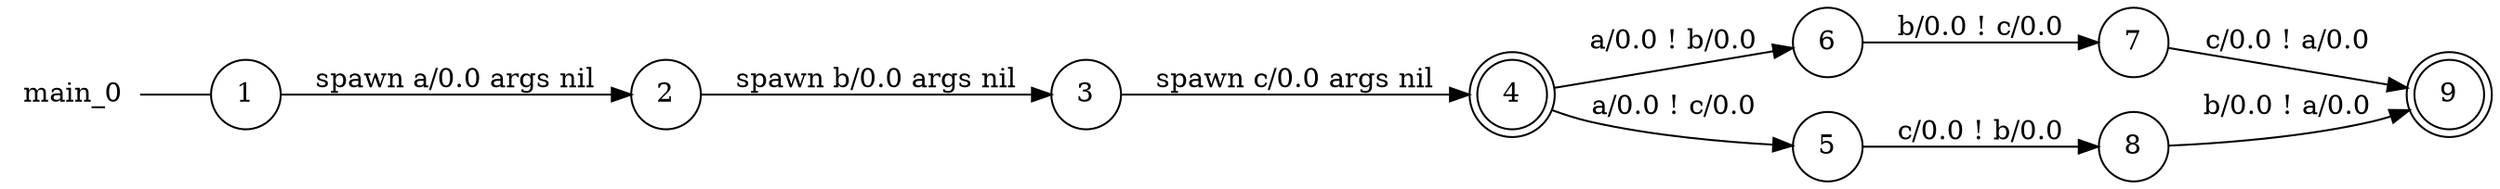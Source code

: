 digraph main_0 {
	rankdir="LR";
	n_0 [label="main_0", shape="plaintext"];
	n_1 [id="5", shape=circle, label="6"];
	n_2 [id="6", shape=circle, label="7"];
	n_3 [id="10", shape=circle, label="3"];
	n_4 [id="1", shape=circle, label="1"];
	n_0 -> n_4 [arrowhead=none];
	n_5 [id="9", shape=circle, label="5"];
	n_6 [id="2", shape=doublecircle, label="9"];
	n_7 [id="4", shape=circle, label="8"];
	n_8 [id="7", shape=doublecircle, label="4"];
	n_9 [id="3", shape=circle, label="2"];

	n_1 -> n_2 [id="[$e|2]", label="b/0.0 ! c/0.0"];
	n_3 -> n_8 [id="[$e|3]", label="spawn c/0.0 args nil"];
	n_8 -> n_5 [id="[$e|8]", label="a/0.0 ! c/0.0"];
	n_7 -> n_6 [id="[$e|9]", label="b/0.0 ! a/0.0"];
	n_2 -> n_6 [id="[$e|4]", label="c/0.0 ! a/0.0"];
	n_8 -> n_1 [id="[$e|0]", label="a/0.0 ! b/0.0"];
	n_9 -> n_3 [id="[$e|6]", label="spawn b/0.0 args nil"];
	n_4 -> n_9 [id="[$e|5]", label="spawn a/0.0 args nil"];
	n_5 -> n_7 [id="[$e|1]", label="c/0.0 ! b/0.0"];
}
